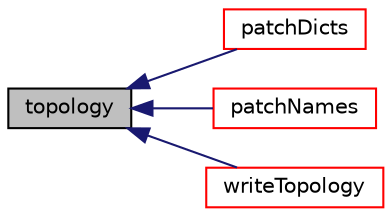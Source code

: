 digraph "topology"
{
  bgcolor="transparent";
  edge [fontname="Helvetica",fontsize="10",labelfontname="Helvetica",labelfontsize="10"];
  node [fontname="Helvetica",fontsize="10",shape=record];
  rankdir="LR";
  Node1 [label="topology",height=0.2,width=0.4,color="black", fillcolor="grey75", style="filled", fontcolor="black"];
  Node1 -> Node2 [dir="back",color="midnightblue",fontsize="10",style="solid",fontname="Helvetica"];
  Node2 [label="patchDicts",height=0.2,width=0.4,color="red",URL="$a00145.html#acf993efefd644cbd64b3cd65d9de8fbc",tooltip="Get patch information from the topology mesh. "];
  Node1 -> Node3 [dir="back",color="midnightblue",fontsize="10",style="solid",fontname="Helvetica"];
  Node3 [label="patchNames",height=0.2,width=0.4,color="red",URL="$a00145.html#a15ae17dff98f2f1d12eeb7a736bdc5ac",tooltip="Return patch names. "];
  Node1 -> Node4 [dir="back",color="midnightblue",fontsize="10",style="solid",fontname="Helvetica"];
  Node4 [label="writeTopology",height=0.2,width=0.4,color="red",URL="$a00145.html#ad7d050952a451ec3f620b45f2f7139bf",tooltip="Writes edges of blockMesh in OBJ format. "];
}
